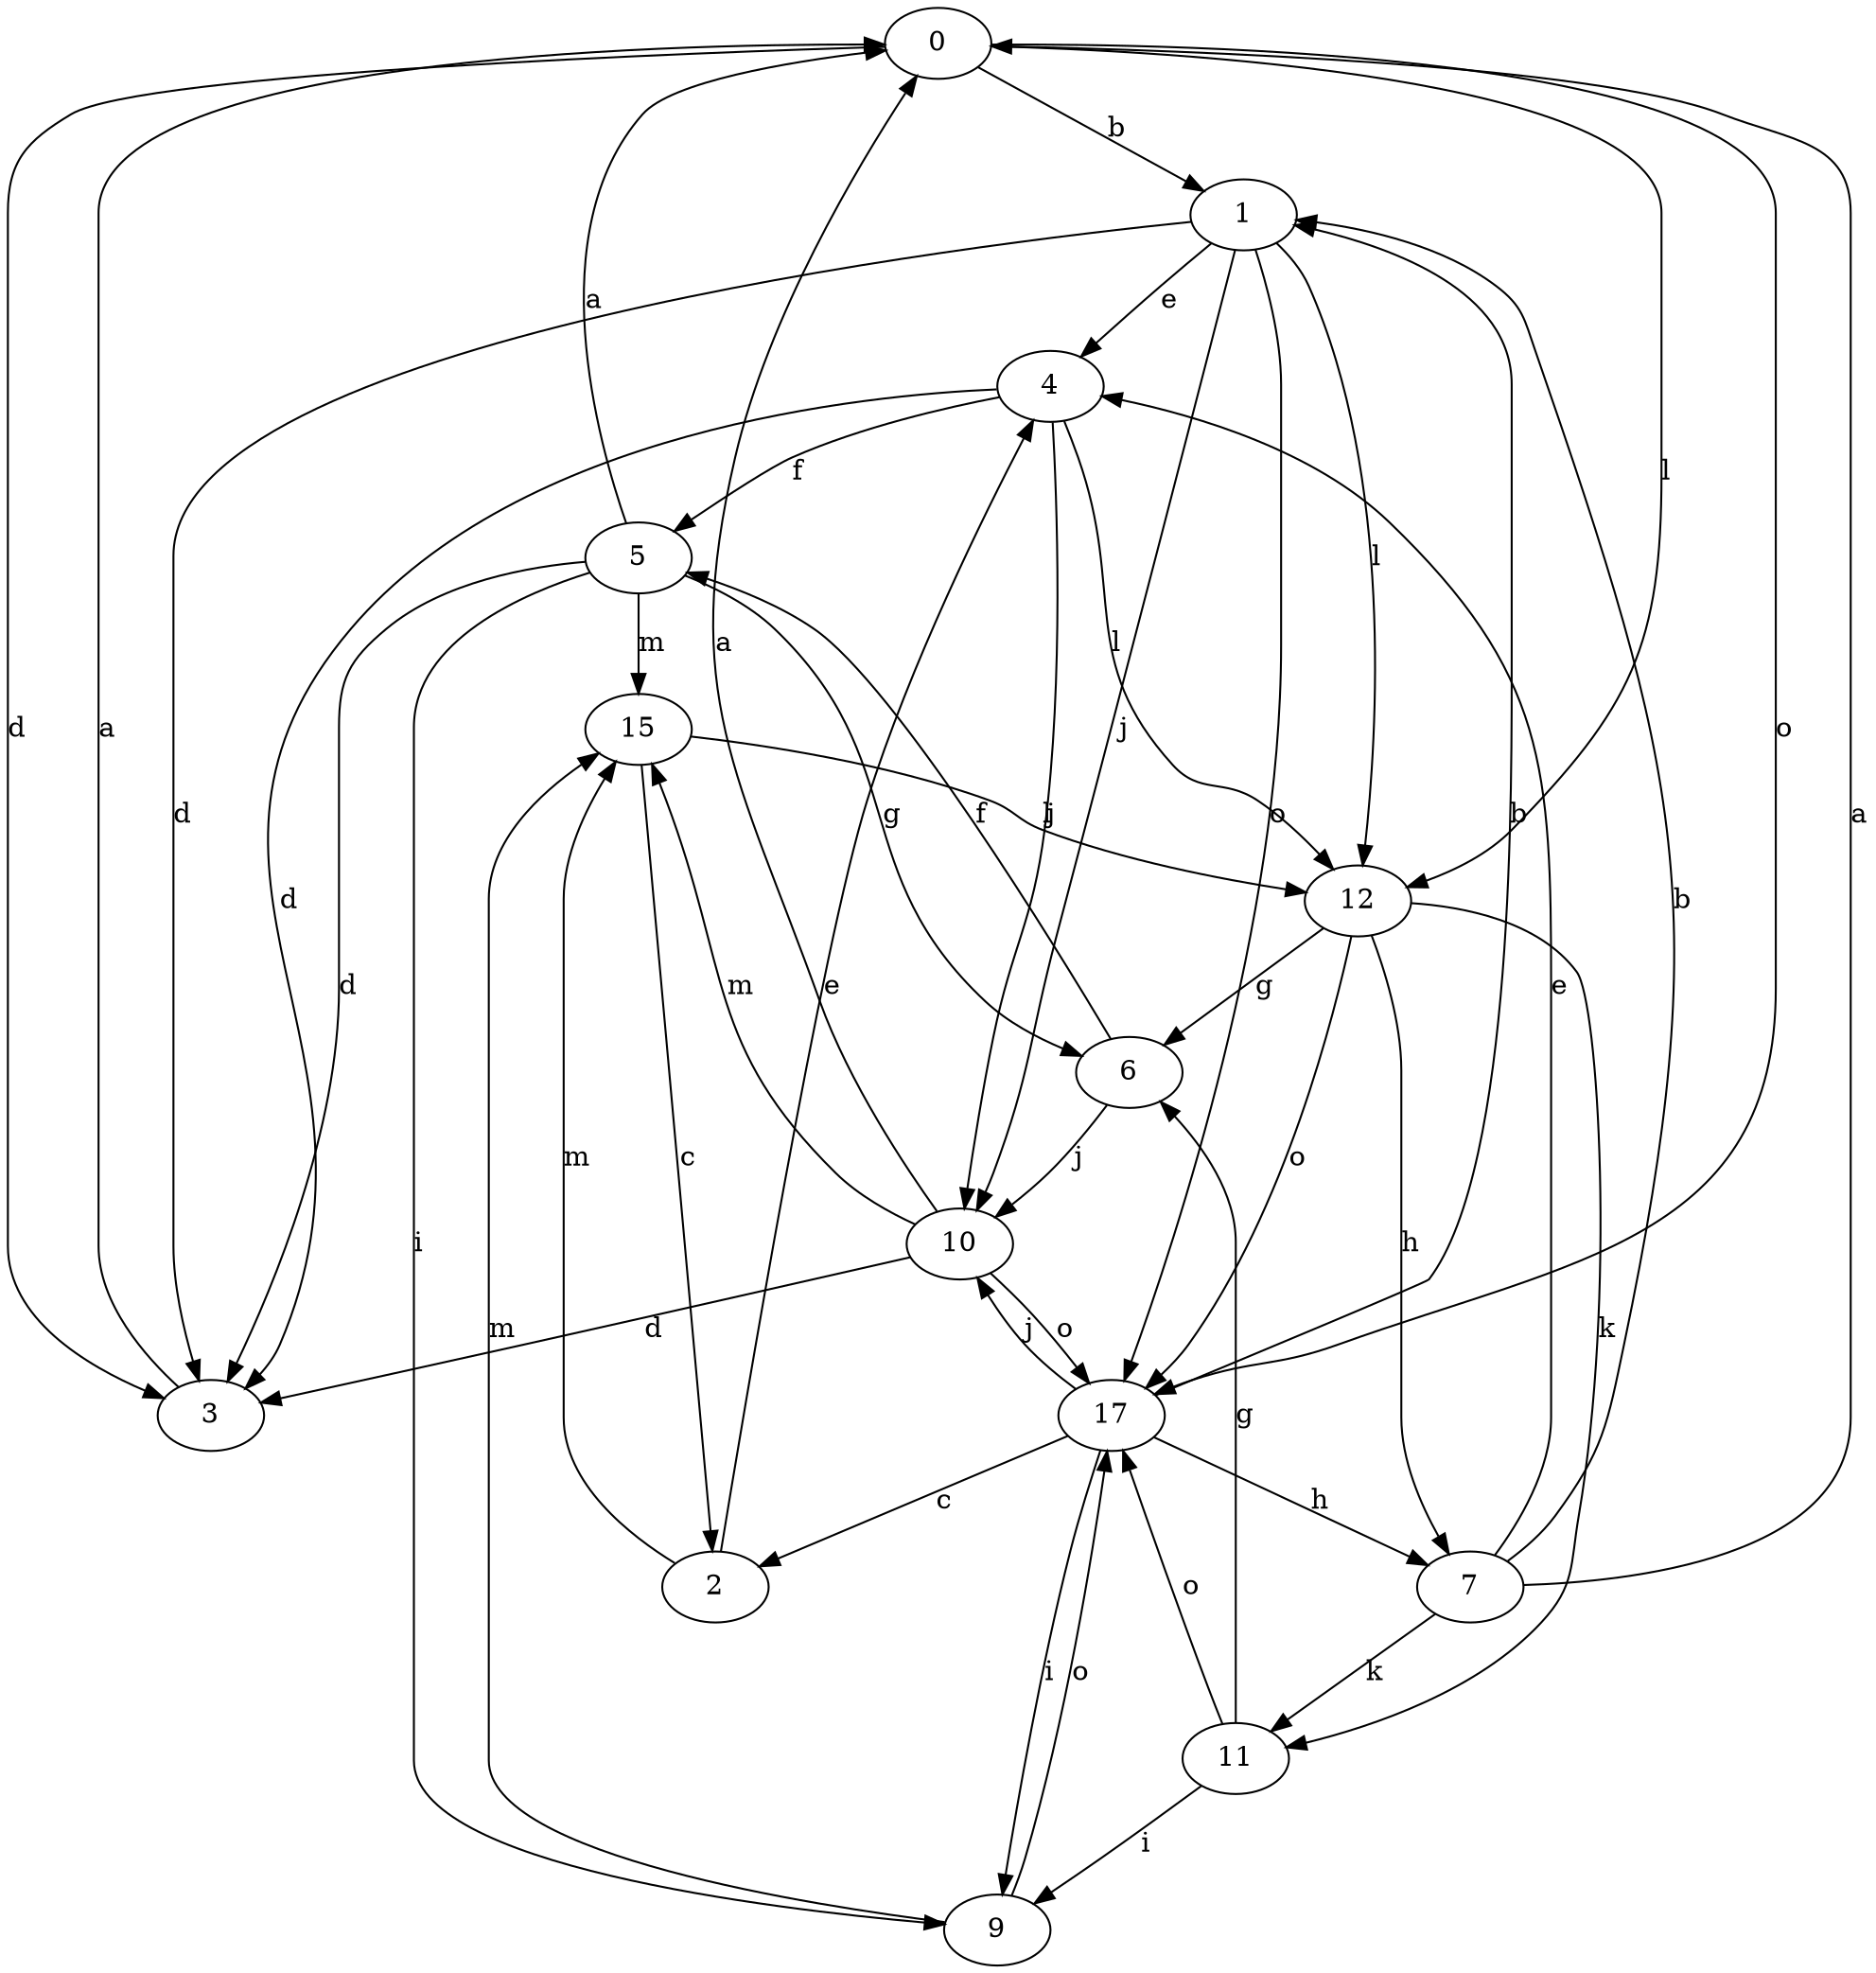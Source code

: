 strict digraph  {
0;
1;
2;
3;
4;
5;
6;
7;
9;
10;
11;
12;
15;
17;
0 -> 1  [label=b];
0 -> 3  [label=d];
0 -> 12  [label=l];
0 -> 17  [label=o];
1 -> 3  [label=d];
1 -> 4  [label=e];
1 -> 10  [label=j];
1 -> 12  [label=l];
1 -> 17  [label=o];
2 -> 4  [label=e];
2 -> 15  [label=m];
3 -> 0  [label=a];
4 -> 3  [label=d];
4 -> 5  [label=f];
4 -> 10  [label=j];
4 -> 12  [label=l];
5 -> 0  [label=a];
5 -> 3  [label=d];
5 -> 6  [label=g];
5 -> 9  [label=i];
5 -> 15  [label=m];
6 -> 5  [label=f];
6 -> 10  [label=j];
7 -> 0  [label=a];
7 -> 1  [label=b];
7 -> 4  [label=e];
7 -> 11  [label=k];
9 -> 15  [label=m];
9 -> 17  [label=o];
10 -> 0  [label=a];
10 -> 3  [label=d];
10 -> 15  [label=m];
10 -> 17  [label=o];
11 -> 6  [label=g];
11 -> 9  [label=i];
11 -> 17  [label=o];
12 -> 6  [label=g];
12 -> 7  [label=h];
12 -> 11  [label=k];
12 -> 17  [label=o];
15 -> 2  [label=c];
15 -> 12  [label=l];
17 -> 1  [label=b];
17 -> 2  [label=c];
17 -> 7  [label=h];
17 -> 9  [label=i];
17 -> 10  [label=j];
}
